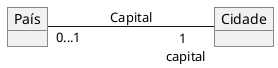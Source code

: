 @startuml mod01ima06
skinparam SequenceMessageAlignment true
object "País" as pa
object "Cidade" as ci
left to right direction
pa"0...1"---"1 \n capital"ci: "Capital"
@enduml